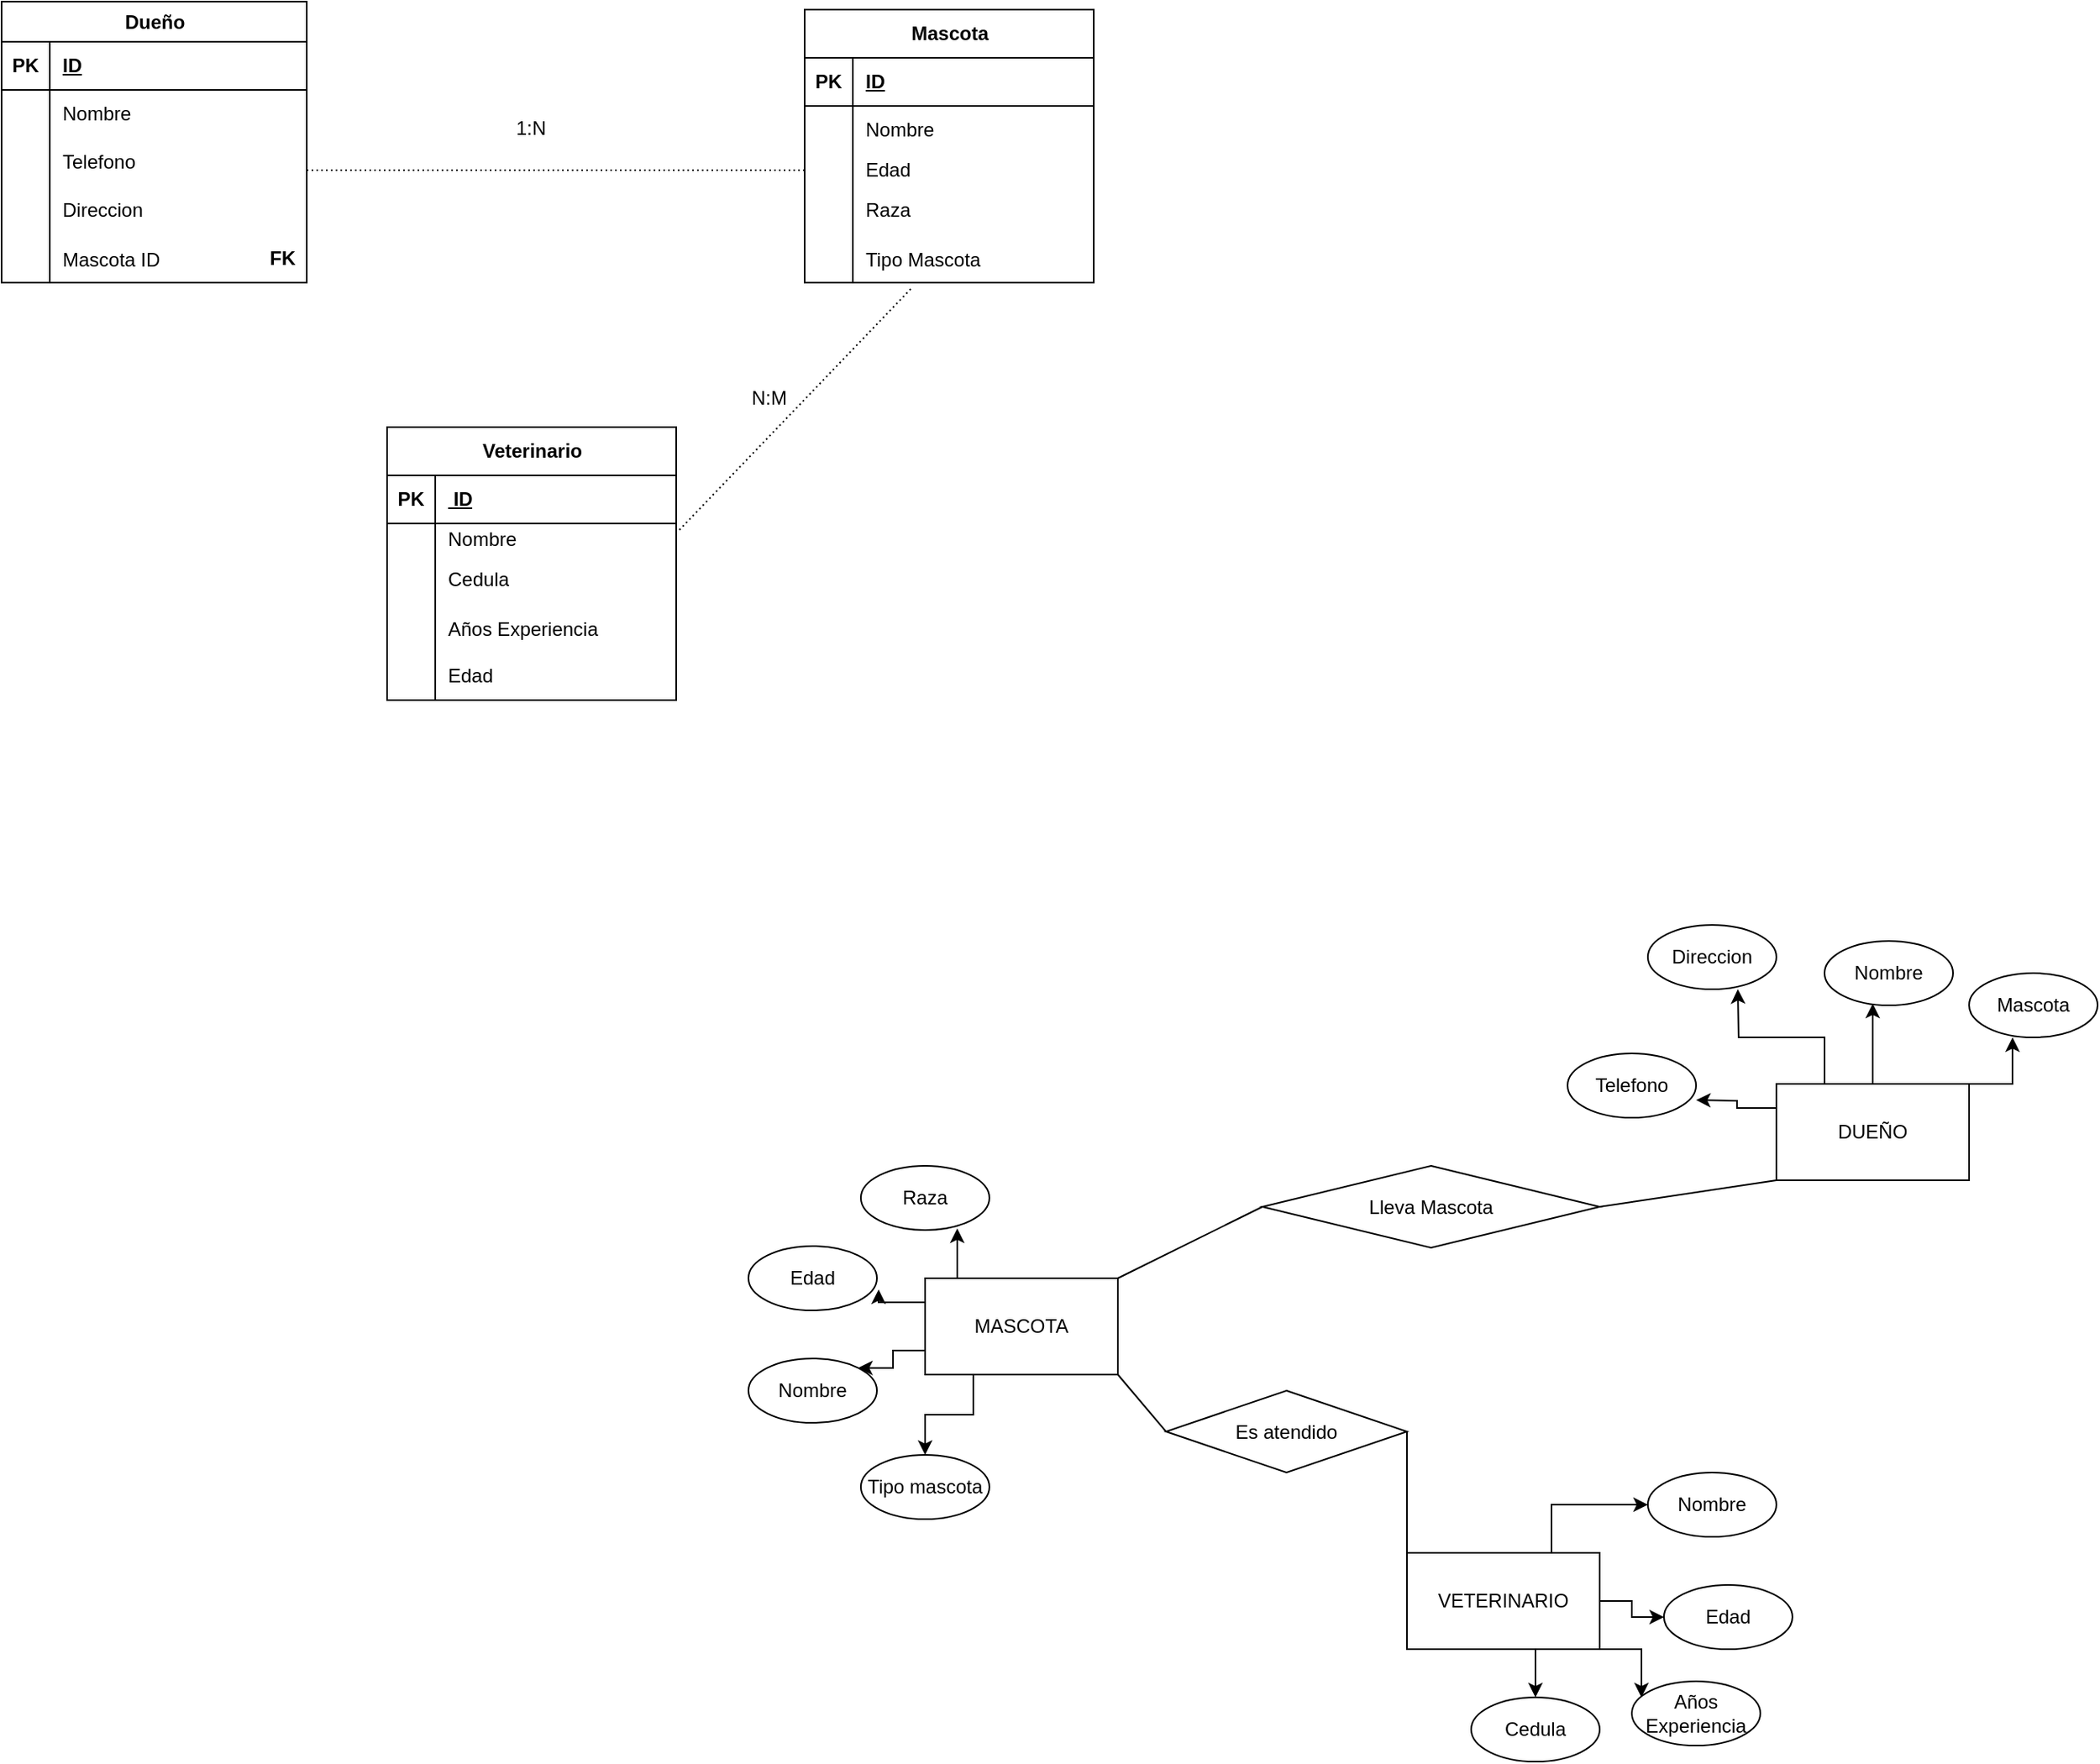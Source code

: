 <mxfile version="21.7.5" type="device">
  <diagram id="AiIgRH4AqydLGmwBVvSl" name="veterinaria">
    <mxGraphModel dx="2261" dy="1556" grid="1" gridSize="10" guides="1" tooltips="1" connect="1" arrows="1" fold="1" page="1" pageScale="1" pageWidth="850" pageHeight="1100" math="0" shadow="0">
      <root>
        <mxCell id="0" />
        <mxCell id="1" parent="0" />
        <mxCell id="RYQEPnbSnNgdc33C6SrJ-1" value="Veterinario" style="shape=table;startSize=30;container=1;collapsible=1;childLayout=tableLayout;fixedRows=1;rowLines=0;fontStyle=1;align=center;resizeLast=1;html=1;" parent="1" vertex="1">
          <mxGeometry x="-650" y="-140" width="180" height="170" as="geometry" />
        </mxCell>
        <mxCell id="RYQEPnbSnNgdc33C6SrJ-2" value="" style="shape=tableRow;horizontal=0;startSize=0;swimlaneHead=0;swimlaneBody=0;fillColor=none;collapsible=0;dropTarget=0;points=[[0,0.5],[1,0.5]];portConstraint=eastwest;top=0;left=0;right=0;bottom=1;" parent="RYQEPnbSnNgdc33C6SrJ-1" vertex="1">
          <mxGeometry y="30" width="180" height="30" as="geometry" />
        </mxCell>
        <mxCell id="RYQEPnbSnNgdc33C6SrJ-3" value="PK" style="shape=partialRectangle;connectable=0;fillColor=none;top=0;left=0;bottom=0;right=0;fontStyle=1;overflow=hidden;whiteSpace=wrap;html=1;" parent="RYQEPnbSnNgdc33C6SrJ-2" vertex="1">
          <mxGeometry width="30" height="30" as="geometry">
            <mxRectangle width="30" height="30" as="alternateBounds" />
          </mxGeometry>
        </mxCell>
        <mxCell id="RYQEPnbSnNgdc33C6SrJ-4" value="&amp;nbsp;ID" style="shape=partialRectangle;connectable=0;fillColor=none;top=0;left=0;bottom=0;right=0;align=left;spacingLeft=6;fontStyle=5;overflow=hidden;whiteSpace=wrap;html=1;" parent="RYQEPnbSnNgdc33C6SrJ-2" vertex="1">
          <mxGeometry x="30" width="150" height="30" as="geometry">
            <mxRectangle width="150" height="30" as="alternateBounds" />
          </mxGeometry>
        </mxCell>
        <mxCell id="RYQEPnbSnNgdc33C6SrJ-5" value="" style="shape=tableRow;horizontal=0;startSize=0;swimlaneHead=0;swimlaneBody=0;fillColor=none;collapsible=0;dropTarget=0;points=[[0,0.5],[1,0.5]];portConstraint=eastwest;top=0;left=0;right=0;bottom=0;" parent="RYQEPnbSnNgdc33C6SrJ-1" vertex="1">
          <mxGeometry y="60" width="180" height="20" as="geometry" />
        </mxCell>
        <mxCell id="RYQEPnbSnNgdc33C6SrJ-6" value="" style="shape=partialRectangle;connectable=0;fillColor=none;top=0;left=0;bottom=0;right=0;editable=1;overflow=hidden;whiteSpace=wrap;html=1;" parent="RYQEPnbSnNgdc33C6SrJ-5" vertex="1">
          <mxGeometry width="30" height="20" as="geometry">
            <mxRectangle width="30" height="20" as="alternateBounds" />
          </mxGeometry>
        </mxCell>
        <mxCell id="RYQEPnbSnNgdc33C6SrJ-7" value="Nombre" style="shape=partialRectangle;connectable=0;fillColor=none;top=0;left=0;bottom=0;right=0;align=left;spacingLeft=6;overflow=hidden;whiteSpace=wrap;html=1;" parent="RYQEPnbSnNgdc33C6SrJ-5" vertex="1">
          <mxGeometry x="30" width="150" height="20" as="geometry">
            <mxRectangle width="150" height="20" as="alternateBounds" />
          </mxGeometry>
        </mxCell>
        <mxCell id="RYQEPnbSnNgdc33C6SrJ-8" value="" style="shape=tableRow;horizontal=0;startSize=0;swimlaneHead=0;swimlaneBody=0;fillColor=none;collapsible=0;dropTarget=0;points=[[0,0.5],[1,0.5]];portConstraint=eastwest;top=0;left=0;right=0;bottom=0;" parent="RYQEPnbSnNgdc33C6SrJ-1" vertex="1">
          <mxGeometry y="80" width="180" height="30" as="geometry" />
        </mxCell>
        <mxCell id="RYQEPnbSnNgdc33C6SrJ-9" value="" style="shape=partialRectangle;connectable=0;fillColor=none;top=0;left=0;bottom=0;right=0;editable=1;overflow=hidden;whiteSpace=wrap;html=1;" parent="RYQEPnbSnNgdc33C6SrJ-8" vertex="1">
          <mxGeometry width="30" height="30" as="geometry">
            <mxRectangle width="30" height="30" as="alternateBounds" />
          </mxGeometry>
        </mxCell>
        <mxCell id="RYQEPnbSnNgdc33C6SrJ-10" value="Cedula" style="shape=partialRectangle;connectable=0;fillColor=none;top=0;left=0;bottom=0;right=0;align=left;spacingLeft=6;overflow=hidden;whiteSpace=wrap;html=1;" parent="RYQEPnbSnNgdc33C6SrJ-8" vertex="1">
          <mxGeometry x="30" width="150" height="30" as="geometry">
            <mxRectangle width="150" height="30" as="alternateBounds" />
          </mxGeometry>
        </mxCell>
        <mxCell id="RYQEPnbSnNgdc33C6SrJ-11" value="" style="shape=tableRow;horizontal=0;startSize=0;swimlaneHead=0;swimlaneBody=0;fillColor=none;collapsible=0;dropTarget=0;points=[[0,0.5],[1,0.5]];portConstraint=eastwest;top=0;left=0;right=0;bottom=0;" parent="RYQEPnbSnNgdc33C6SrJ-1" vertex="1">
          <mxGeometry y="110" width="180" height="30" as="geometry" />
        </mxCell>
        <mxCell id="RYQEPnbSnNgdc33C6SrJ-12" value="" style="shape=partialRectangle;connectable=0;fillColor=none;top=0;left=0;bottom=0;right=0;editable=1;overflow=hidden;" parent="RYQEPnbSnNgdc33C6SrJ-11" vertex="1">
          <mxGeometry width="30" height="30" as="geometry">
            <mxRectangle width="30" height="30" as="alternateBounds" />
          </mxGeometry>
        </mxCell>
        <mxCell id="RYQEPnbSnNgdc33C6SrJ-13" value="Años Experiencia" style="shape=partialRectangle;connectable=0;fillColor=none;top=0;left=0;bottom=0;right=0;align=left;spacingLeft=6;overflow=hidden;" parent="RYQEPnbSnNgdc33C6SrJ-11" vertex="1">
          <mxGeometry x="30" width="150" height="30" as="geometry">
            <mxRectangle width="150" height="30" as="alternateBounds" />
          </mxGeometry>
        </mxCell>
        <mxCell id="RYQEPnbSnNgdc33C6SrJ-14" value="" style="shape=tableRow;horizontal=0;startSize=0;swimlaneHead=0;swimlaneBody=0;fillColor=none;collapsible=0;dropTarget=0;points=[[0,0.5],[1,0.5]];portConstraint=eastwest;top=0;left=0;right=0;bottom=0;" parent="RYQEPnbSnNgdc33C6SrJ-1" vertex="1">
          <mxGeometry y="140" width="180" height="30" as="geometry" />
        </mxCell>
        <mxCell id="RYQEPnbSnNgdc33C6SrJ-15" value="" style="shape=partialRectangle;connectable=0;fillColor=none;top=0;left=0;bottom=0;right=0;editable=1;overflow=hidden;whiteSpace=wrap;html=1;" parent="RYQEPnbSnNgdc33C6SrJ-14" vertex="1">
          <mxGeometry width="30" height="30" as="geometry">
            <mxRectangle width="30" height="30" as="alternateBounds" />
          </mxGeometry>
        </mxCell>
        <mxCell id="RYQEPnbSnNgdc33C6SrJ-16" value="Edad" style="shape=partialRectangle;connectable=0;fillColor=none;top=0;left=0;bottom=0;right=0;align=left;spacingLeft=6;overflow=hidden;whiteSpace=wrap;html=1;" parent="RYQEPnbSnNgdc33C6SrJ-14" vertex="1">
          <mxGeometry x="30" width="150" height="30" as="geometry">
            <mxRectangle width="150" height="30" as="alternateBounds" />
          </mxGeometry>
        </mxCell>
        <mxCell id="RYQEPnbSnNgdc33C6SrJ-17" value="Mascota" style="shape=table;startSize=30;container=1;collapsible=1;childLayout=tableLayout;fixedRows=1;rowLines=0;fontStyle=1;align=center;resizeLast=1;html=1;" parent="1" vertex="1">
          <mxGeometry x="-390" y="-400" width="180" height="170" as="geometry" />
        </mxCell>
        <mxCell id="RYQEPnbSnNgdc33C6SrJ-18" value="" style="shape=tableRow;horizontal=0;startSize=0;swimlaneHead=0;swimlaneBody=0;fillColor=none;collapsible=0;dropTarget=0;points=[[0,0.5],[1,0.5]];portConstraint=eastwest;top=0;left=0;right=0;bottom=1;" parent="RYQEPnbSnNgdc33C6SrJ-17" vertex="1">
          <mxGeometry y="30" width="180" height="30" as="geometry" />
        </mxCell>
        <mxCell id="RYQEPnbSnNgdc33C6SrJ-19" value="PK" style="shape=partialRectangle;connectable=0;fillColor=none;top=0;left=0;bottom=0;right=0;fontStyle=1;overflow=hidden;whiteSpace=wrap;html=1;" parent="RYQEPnbSnNgdc33C6SrJ-18" vertex="1">
          <mxGeometry width="30" height="30" as="geometry">
            <mxRectangle width="30" height="30" as="alternateBounds" />
          </mxGeometry>
        </mxCell>
        <mxCell id="RYQEPnbSnNgdc33C6SrJ-20" value="ID" style="shape=partialRectangle;connectable=0;fillColor=none;top=0;left=0;bottom=0;right=0;align=left;spacingLeft=6;fontStyle=5;overflow=hidden;whiteSpace=wrap;html=1;" parent="RYQEPnbSnNgdc33C6SrJ-18" vertex="1">
          <mxGeometry x="30" width="150" height="30" as="geometry">
            <mxRectangle width="150" height="30" as="alternateBounds" />
          </mxGeometry>
        </mxCell>
        <mxCell id="RYQEPnbSnNgdc33C6SrJ-21" value="" style="shape=tableRow;horizontal=0;startSize=0;swimlaneHead=0;swimlaneBody=0;fillColor=none;collapsible=0;dropTarget=0;points=[[0,0.5],[1,0.5]];portConstraint=eastwest;top=0;left=0;right=0;bottom=0;" parent="RYQEPnbSnNgdc33C6SrJ-17" vertex="1">
          <mxGeometry y="60" width="180" height="30" as="geometry" />
        </mxCell>
        <mxCell id="RYQEPnbSnNgdc33C6SrJ-22" value="" style="shape=partialRectangle;connectable=0;fillColor=none;top=0;left=0;bottom=0;right=0;editable=1;overflow=hidden;whiteSpace=wrap;html=1;" parent="RYQEPnbSnNgdc33C6SrJ-21" vertex="1">
          <mxGeometry width="30" height="30" as="geometry">
            <mxRectangle width="30" height="30" as="alternateBounds" />
          </mxGeometry>
        </mxCell>
        <mxCell id="RYQEPnbSnNgdc33C6SrJ-23" value="Nombre" style="shape=partialRectangle;connectable=0;fillColor=none;top=0;left=0;bottom=0;right=0;align=left;spacingLeft=6;overflow=hidden;whiteSpace=wrap;html=1;" parent="RYQEPnbSnNgdc33C6SrJ-21" vertex="1">
          <mxGeometry x="30" width="150" height="30" as="geometry">
            <mxRectangle width="150" height="30" as="alternateBounds" />
          </mxGeometry>
        </mxCell>
        <mxCell id="RYQEPnbSnNgdc33C6SrJ-24" value="" style="shape=tableRow;horizontal=0;startSize=0;swimlaneHead=0;swimlaneBody=0;fillColor=none;collapsible=0;dropTarget=0;points=[[0,0.5],[1,0.5]];portConstraint=eastwest;top=0;left=0;right=0;bottom=0;" parent="RYQEPnbSnNgdc33C6SrJ-17" vertex="1">
          <mxGeometry y="90" width="180" height="20" as="geometry" />
        </mxCell>
        <mxCell id="RYQEPnbSnNgdc33C6SrJ-25" value="" style="shape=partialRectangle;connectable=0;fillColor=none;top=0;left=0;bottom=0;right=0;editable=1;overflow=hidden;whiteSpace=wrap;html=1;" parent="RYQEPnbSnNgdc33C6SrJ-24" vertex="1">
          <mxGeometry width="30" height="20" as="geometry">
            <mxRectangle width="30" height="20" as="alternateBounds" />
          </mxGeometry>
        </mxCell>
        <mxCell id="RYQEPnbSnNgdc33C6SrJ-26" value="Edad" style="shape=partialRectangle;connectable=0;fillColor=none;top=0;left=0;bottom=0;right=0;align=left;spacingLeft=6;overflow=hidden;whiteSpace=wrap;html=1;" parent="RYQEPnbSnNgdc33C6SrJ-24" vertex="1">
          <mxGeometry x="30" width="150" height="20" as="geometry">
            <mxRectangle width="150" height="20" as="alternateBounds" />
          </mxGeometry>
        </mxCell>
        <mxCell id="RYQEPnbSnNgdc33C6SrJ-27" value="" style="shape=tableRow;horizontal=0;startSize=0;swimlaneHead=0;swimlaneBody=0;fillColor=none;collapsible=0;dropTarget=0;points=[[0,0.5],[1,0.5]];portConstraint=eastwest;top=0;left=0;right=0;bottom=0;" parent="RYQEPnbSnNgdc33C6SrJ-17" vertex="1">
          <mxGeometry y="110" width="180" height="30" as="geometry" />
        </mxCell>
        <mxCell id="RYQEPnbSnNgdc33C6SrJ-28" value="" style="shape=partialRectangle;connectable=0;fillColor=none;top=0;left=0;bottom=0;right=0;editable=1;overflow=hidden;whiteSpace=wrap;html=1;" parent="RYQEPnbSnNgdc33C6SrJ-27" vertex="1">
          <mxGeometry width="30" height="30" as="geometry">
            <mxRectangle width="30" height="30" as="alternateBounds" />
          </mxGeometry>
        </mxCell>
        <mxCell id="RYQEPnbSnNgdc33C6SrJ-29" value="Raza" style="shape=partialRectangle;connectable=0;fillColor=none;top=0;left=0;bottom=0;right=0;align=left;spacingLeft=6;overflow=hidden;whiteSpace=wrap;html=1;" parent="RYQEPnbSnNgdc33C6SrJ-27" vertex="1">
          <mxGeometry x="30" width="150" height="30" as="geometry">
            <mxRectangle width="150" height="30" as="alternateBounds" />
          </mxGeometry>
        </mxCell>
        <mxCell id="RYQEPnbSnNgdc33C6SrJ-30" value="" style="shape=tableRow;horizontal=0;startSize=0;swimlaneHead=0;swimlaneBody=0;fillColor=none;collapsible=0;dropTarget=0;points=[[0,0.5],[1,0.5]];portConstraint=eastwest;top=0;left=0;right=0;bottom=0;" parent="RYQEPnbSnNgdc33C6SrJ-17" vertex="1">
          <mxGeometry y="140" width="180" height="30" as="geometry" />
        </mxCell>
        <mxCell id="RYQEPnbSnNgdc33C6SrJ-31" value="" style="shape=partialRectangle;connectable=0;fillColor=none;top=0;left=0;bottom=0;right=0;editable=1;overflow=hidden;" parent="RYQEPnbSnNgdc33C6SrJ-30" vertex="1">
          <mxGeometry width="30" height="30" as="geometry">
            <mxRectangle width="30" height="30" as="alternateBounds" />
          </mxGeometry>
        </mxCell>
        <mxCell id="RYQEPnbSnNgdc33C6SrJ-32" value="Tipo Mascota" style="shape=partialRectangle;connectable=0;fillColor=none;top=0;left=0;bottom=0;right=0;align=left;spacingLeft=6;overflow=hidden;" parent="RYQEPnbSnNgdc33C6SrJ-30" vertex="1">
          <mxGeometry x="30" width="150" height="30" as="geometry">
            <mxRectangle width="150" height="30" as="alternateBounds" />
          </mxGeometry>
        </mxCell>
        <mxCell id="RYQEPnbSnNgdc33C6SrJ-33" value="Dueño" style="shape=table;startSize=25;container=1;collapsible=1;childLayout=tableLayout;fixedRows=1;rowLines=0;fontStyle=1;align=center;resizeLast=1;html=1;" parent="1" vertex="1">
          <mxGeometry x="-890" y="-405" width="190" height="175" as="geometry">
            <mxRectangle x="-880" y="-405" width="80" height="30" as="alternateBounds" />
          </mxGeometry>
        </mxCell>
        <mxCell id="RYQEPnbSnNgdc33C6SrJ-34" value="" style="shape=tableRow;horizontal=0;startSize=0;swimlaneHead=0;swimlaneBody=0;fillColor=none;collapsible=0;dropTarget=0;points=[[0,0.5],[1,0.5]];portConstraint=eastwest;top=0;left=0;right=0;bottom=1;" parent="RYQEPnbSnNgdc33C6SrJ-33" vertex="1">
          <mxGeometry y="25" width="190" height="30" as="geometry" />
        </mxCell>
        <mxCell id="RYQEPnbSnNgdc33C6SrJ-35" value="PK" style="shape=partialRectangle;connectable=0;fillColor=none;top=0;left=0;bottom=0;right=0;fontStyle=1;overflow=hidden;whiteSpace=wrap;html=1;" parent="RYQEPnbSnNgdc33C6SrJ-34" vertex="1">
          <mxGeometry width="30" height="30" as="geometry">
            <mxRectangle width="30" height="30" as="alternateBounds" />
          </mxGeometry>
        </mxCell>
        <mxCell id="RYQEPnbSnNgdc33C6SrJ-36" value="ID" style="shape=partialRectangle;connectable=0;fillColor=none;top=0;left=0;bottom=0;right=0;align=left;spacingLeft=6;fontStyle=5;overflow=hidden;whiteSpace=wrap;html=1;" parent="RYQEPnbSnNgdc33C6SrJ-34" vertex="1">
          <mxGeometry x="30" width="160" height="30" as="geometry">
            <mxRectangle width="160" height="30" as="alternateBounds" />
          </mxGeometry>
        </mxCell>
        <mxCell id="RYQEPnbSnNgdc33C6SrJ-37" value="" style="shape=tableRow;horizontal=0;startSize=0;swimlaneHead=0;swimlaneBody=0;fillColor=none;collapsible=0;dropTarget=0;points=[[0,0.5],[1,0.5]];portConstraint=eastwest;top=0;left=0;right=0;bottom=0;" parent="RYQEPnbSnNgdc33C6SrJ-33" vertex="1">
          <mxGeometry y="55" width="190" height="30" as="geometry" />
        </mxCell>
        <mxCell id="RYQEPnbSnNgdc33C6SrJ-38" value="" style="shape=partialRectangle;connectable=0;fillColor=none;top=0;left=0;bottom=0;right=0;editable=1;overflow=hidden;whiteSpace=wrap;html=1;" parent="RYQEPnbSnNgdc33C6SrJ-37" vertex="1">
          <mxGeometry width="30" height="30" as="geometry">
            <mxRectangle width="30" height="30" as="alternateBounds" />
          </mxGeometry>
        </mxCell>
        <mxCell id="RYQEPnbSnNgdc33C6SrJ-39" value="Nombre" style="shape=partialRectangle;connectable=0;fillColor=none;top=0;left=0;bottom=0;right=0;align=left;spacingLeft=6;overflow=hidden;whiteSpace=wrap;html=1;" parent="RYQEPnbSnNgdc33C6SrJ-37" vertex="1">
          <mxGeometry x="30" width="160" height="30" as="geometry">
            <mxRectangle width="160" height="30" as="alternateBounds" />
          </mxGeometry>
        </mxCell>
        <mxCell id="RYQEPnbSnNgdc33C6SrJ-40" value="" style="shape=tableRow;horizontal=0;startSize=0;swimlaneHead=0;swimlaneBody=0;fillColor=none;collapsible=0;dropTarget=0;points=[[0,0.5],[1,0.5]];portConstraint=eastwest;top=0;left=0;right=0;bottom=0;" parent="RYQEPnbSnNgdc33C6SrJ-33" vertex="1">
          <mxGeometry y="85" width="190" height="30" as="geometry" />
        </mxCell>
        <mxCell id="RYQEPnbSnNgdc33C6SrJ-41" value="" style="shape=partialRectangle;connectable=0;fillColor=none;top=0;left=0;bottom=0;right=0;editable=1;overflow=hidden;whiteSpace=wrap;html=1;" parent="RYQEPnbSnNgdc33C6SrJ-40" vertex="1">
          <mxGeometry width="30" height="30" as="geometry">
            <mxRectangle width="30" height="30" as="alternateBounds" />
          </mxGeometry>
        </mxCell>
        <mxCell id="RYQEPnbSnNgdc33C6SrJ-42" value="Telefono" style="shape=partialRectangle;connectable=0;fillColor=none;top=0;left=0;bottom=0;right=0;align=left;spacingLeft=6;overflow=hidden;whiteSpace=wrap;html=1;" parent="RYQEPnbSnNgdc33C6SrJ-40" vertex="1">
          <mxGeometry x="30" width="160" height="30" as="geometry">
            <mxRectangle width="160" height="30" as="alternateBounds" />
          </mxGeometry>
        </mxCell>
        <mxCell id="RYQEPnbSnNgdc33C6SrJ-43" value="" style="shape=tableRow;horizontal=0;startSize=0;swimlaneHead=0;swimlaneBody=0;fillColor=none;collapsible=0;dropTarget=0;points=[[0,0.5],[1,0.5]];portConstraint=eastwest;top=0;left=0;right=0;bottom=0;" parent="RYQEPnbSnNgdc33C6SrJ-33" vertex="1">
          <mxGeometry y="115" width="190" height="30" as="geometry" />
        </mxCell>
        <mxCell id="RYQEPnbSnNgdc33C6SrJ-44" value="" style="shape=partialRectangle;connectable=0;fillColor=none;top=0;left=0;bottom=0;right=0;editable=1;overflow=hidden;whiteSpace=wrap;html=1;" parent="RYQEPnbSnNgdc33C6SrJ-43" vertex="1">
          <mxGeometry width="30" height="30" as="geometry">
            <mxRectangle width="30" height="30" as="alternateBounds" />
          </mxGeometry>
        </mxCell>
        <mxCell id="RYQEPnbSnNgdc33C6SrJ-45" value="Direccion" style="shape=partialRectangle;connectable=0;fillColor=none;top=0;left=0;bottom=0;right=0;align=left;spacingLeft=6;overflow=hidden;whiteSpace=wrap;html=1;" parent="RYQEPnbSnNgdc33C6SrJ-43" vertex="1">
          <mxGeometry x="30" width="160" height="30" as="geometry">
            <mxRectangle width="160" height="30" as="alternateBounds" />
          </mxGeometry>
        </mxCell>
        <mxCell id="RYQEPnbSnNgdc33C6SrJ-46" value="" style="shape=tableRow;horizontal=0;startSize=0;swimlaneHead=0;swimlaneBody=0;fillColor=none;collapsible=0;dropTarget=0;points=[[0,0.5],[1,0.5]];portConstraint=eastwest;top=0;left=0;right=0;bottom=0;" parent="RYQEPnbSnNgdc33C6SrJ-33" vertex="1">
          <mxGeometry y="145" width="190" height="30" as="geometry" />
        </mxCell>
        <mxCell id="RYQEPnbSnNgdc33C6SrJ-47" value="" style="shape=partialRectangle;connectable=0;fillColor=none;top=0;left=0;bottom=0;right=0;editable=1;overflow=hidden;" parent="RYQEPnbSnNgdc33C6SrJ-46" vertex="1">
          <mxGeometry width="30" height="30" as="geometry">
            <mxRectangle width="30" height="30" as="alternateBounds" />
          </mxGeometry>
        </mxCell>
        <mxCell id="RYQEPnbSnNgdc33C6SrJ-48" value="Mascota ID" style="shape=partialRectangle;connectable=0;fillColor=none;top=0;left=0;bottom=0;right=0;align=left;spacingLeft=6;overflow=hidden;" parent="RYQEPnbSnNgdc33C6SrJ-46" vertex="1">
          <mxGeometry x="30" width="160" height="30" as="geometry">
            <mxRectangle width="160" height="30" as="alternateBounds" />
          </mxGeometry>
        </mxCell>
        <mxCell id="RYQEPnbSnNgdc33C6SrJ-49" value="FK" style="shape=partialRectangle;connectable=0;fillColor=none;top=0;left=0;bottom=0;right=0;fontStyle=1;overflow=hidden;whiteSpace=wrap;html=1;" parent="1" vertex="1">
          <mxGeometry x="-730" y="-260" width="30" height="30" as="geometry">
            <mxRectangle width="30" height="30" as="alternateBounds" />
          </mxGeometry>
        </mxCell>
        <mxCell id="RYQEPnbSnNgdc33C6SrJ-50" value="" style="endArrow=none;html=1;rounded=0;dashed=1;dashPattern=1 2;entryX=0.372;entryY=1.1;entryDx=0;entryDy=0;entryPerimeter=0;exitX=1.011;exitY=0.2;exitDx=0;exitDy=0;exitPerimeter=0;" parent="1" source="RYQEPnbSnNgdc33C6SrJ-5" target="RYQEPnbSnNgdc33C6SrJ-30" edge="1">
          <mxGeometry relative="1" as="geometry">
            <mxPoint x="-480" y="-140" as="sourcePoint" />
            <mxPoint x="-320" y="-140" as="targetPoint" />
          </mxGeometry>
        </mxCell>
        <mxCell id="RYQEPnbSnNgdc33C6SrJ-51" value="1:N" style="resizable=0;html=1;whiteSpace=wrap;align=right;verticalAlign=bottom;" parent="RYQEPnbSnNgdc33C6SrJ-50" connectable="0" vertex="1">
          <mxGeometry x="1" relative="1" as="geometry">
            <mxPoint x="-227" y="-90" as="offset" />
          </mxGeometry>
        </mxCell>
        <mxCell id="RYQEPnbSnNgdc33C6SrJ-52" value="" style="endArrow=none;html=1;rounded=0;dashed=1;dashPattern=1 2;entryX=0;entryY=0.5;entryDx=0;entryDy=0;" parent="1" target="RYQEPnbSnNgdc33C6SrJ-24" edge="1">
          <mxGeometry relative="1" as="geometry">
            <mxPoint x="-700" y="-300" as="sourcePoint" />
            <mxPoint x="-690" y="-300" as="targetPoint" />
          </mxGeometry>
        </mxCell>
        <mxCell id="RYQEPnbSnNgdc33C6SrJ-53" value="N:M" style="resizable=0;html=1;whiteSpace=wrap;align=right;verticalAlign=bottom;" parent="RYQEPnbSnNgdc33C6SrJ-52" connectable="0" vertex="1">
          <mxGeometry x="1" relative="1" as="geometry">
            <mxPoint x="-10" y="150" as="offset" />
          </mxGeometry>
        </mxCell>
        <mxCell id="GdO7ia0Mu4C2ZI-RlAYB-1" style="edgeStyle=orthogonalEdgeStyle;rounded=0;orthogonalLoop=1;jettySize=auto;html=1;exitX=0.25;exitY=0;exitDx=0;exitDy=0;entryX=0.75;entryY=0.975;entryDx=0;entryDy=0;entryPerimeter=0;" parent="1" source="GdO7ia0Mu4C2ZI-RlAYB-5" target="GdO7ia0Mu4C2ZI-RlAYB-20" edge="1">
          <mxGeometry relative="1" as="geometry" />
        </mxCell>
        <mxCell id="GdO7ia0Mu4C2ZI-RlAYB-2" style="edgeStyle=orthogonalEdgeStyle;rounded=0;orthogonalLoop=1;jettySize=auto;html=1;exitX=0;exitY=0.25;exitDx=0;exitDy=0;entryX=1.013;entryY=0.675;entryDx=0;entryDy=0;entryPerimeter=0;" parent="1" source="GdO7ia0Mu4C2ZI-RlAYB-5" target="GdO7ia0Mu4C2ZI-RlAYB-18" edge="1">
          <mxGeometry relative="1" as="geometry" />
        </mxCell>
        <mxCell id="GdO7ia0Mu4C2ZI-RlAYB-3" style="edgeStyle=orthogonalEdgeStyle;rounded=0;orthogonalLoop=1;jettySize=auto;html=1;exitX=0;exitY=0.75;exitDx=0;exitDy=0;entryX=1;entryY=0;entryDx=0;entryDy=0;" parent="1" source="GdO7ia0Mu4C2ZI-RlAYB-5" target="GdO7ia0Mu4C2ZI-RlAYB-16" edge="1">
          <mxGeometry relative="1" as="geometry" />
        </mxCell>
        <mxCell id="GdO7ia0Mu4C2ZI-RlAYB-4" style="edgeStyle=orthogonalEdgeStyle;rounded=0;orthogonalLoop=1;jettySize=auto;html=1;exitX=0.25;exitY=1;exitDx=0;exitDy=0;entryX=0.5;entryY=0;entryDx=0;entryDy=0;" parent="1" source="GdO7ia0Mu4C2ZI-RlAYB-5" target="GdO7ia0Mu4C2ZI-RlAYB-17" edge="1">
          <mxGeometry relative="1" as="geometry" />
        </mxCell>
        <mxCell id="GdO7ia0Mu4C2ZI-RlAYB-5" value="MASCOTA" style="rounded=0;whiteSpace=wrap;html=1;" parent="1" vertex="1">
          <mxGeometry x="-315" y="390" width="120" height="60" as="geometry" />
        </mxCell>
        <mxCell id="GdO7ia0Mu4C2ZI-RlAYB-6" style="edgeStyle=orthogonalEdgeStyle;rounded=0;orthogonalLoop=1;jettySize=auto;html=1;exitX=0;exitY=0.25;exitDx=0;exitDy=0;entryX=1;entryY=0.5;entryDx=0;entryDy=0;" parent="1" source="GdO7ia0Mu4C2ZI-RlAYB-10" edge="1">
          <mxGeometry relative="1" as="geometry">
            <mxPoint x="165" y="279" as="targetPoint" />
          </mxGeometry>
        </mxCell>
        <mxCell id="GdO7ia0Mu4C2ZI-RlAYB-7" style="edgeStyle=orthogonalEdgeStyle;rounded=0;orthogonalLoop=1;jettySize=auto;html=1;exitX=0.25;exitY=0;exitDx=0;exitDy=0;entryX=0.95;entryY=0.775;entryDx=0;entryDy=0;entryPerimeter=0;" parent="1" source="GdO7ia0Mu4C2ZI-RlAYB-10" edge="1">
          <mxGeometry relative="1" as="geometry">
            <mxPoint x="191" y="210" as="targetPoint" />
          </mxGeometry>
        </mxCell>
        <mxCell id="GdO7ia0Mu4C2ZI-RlAYB-8" style="edgeStyle=orthogonalEdgeStyle;rounded=0;orthogonalLoop=1;jettySize=auto;html=1;exitX=0.5;exitY=0;exitDx=0;exitDy=0;" parent="1" source="GdO7ia0Mu4C2ZI-RlAYB-10" edge="1">
          <mxGeometry relative="1" as="geometry">
            <mxPoint x="275" y="219" as="targetPoint" />
          </mxGeometry>
        </mxCell>
        <mxCell id="GdO7ia0Mu4C2ZI-RlAYB-9" style="edgeStyle=orthogonalEdgeStyle;rounded=0;orthogonalLoop=1;jettySize=auto;html=1;exitX=1;exitY=0;exitDx=0;exitDy=0;entryX=0.213;entryY=1.025;entryDx=0;entryDy=0;entryPerimeter=0;" parent="1" source="GdO7ia0Mu4C2ZI-RlAYB-10" edge="1">
          <mxGeometry relative="1" as="geometry">
            <mxPoint x="362.04" y="240" as="targetPoint" />
          </mxGeometry>
        </mxCell>
        <mxCell id="GdO7ia0Mu4C2ZI-RlAYB-10" value="DUEÑO" style="rounded=0;whiteSpace=wrap;html=1;fontStyle=0" parent="1" vertex="1">
          <mxGeometry x="215" y="269" width="120" height="60" as="geometry" />
        </mxCell>
        <mxCell id="GdO7ia0Mu4C2ZI-RlAYB-11" style="edgeStyle=orthogonalEdgeStyle;rounded=0;orthogonalLoop=1;jettySize=auto;html=1;exitX=0.75;exitY=0;exitDx=0;exitDy=0;entryX=0;entryY=0.5;entryDx=0;entryDy=0;" parent="1" source="GdO7ia0Mu4C2ZI-RlAYB-15" target="GdO7ia0Mu4C2ZI-RlAYB-24" edge="1">
          <mxGeometry relative="1" as="geometry" />
        </mxCell>
        <mxCell id="GdO7ia0Mu4C2ZI-RlAYB-12" style="edgeStyle=orthogonalEdgeStyle;rounded=0;orthogonalLoop=1;jettySize=auto;html=1;exitX=1;exitY=0.5;exitDx=0;exitDy=0;entryX=0;entryY=0.5;entryDx=0;entryDy=0;" parent="1" source="GdO7ia0Mu4C2ZI-RlAYB-15" target="GdO7ia0Mu4C2ZI-RlAYB-25" edge="1">
          <mxGeometry relative="1" as="geometry" />
        </mxCell>
        <mxCell id="GdO7ia0Mu4C2ZI-RlAYB-13" style="edgeStyle=orthogonalEdgeStyle;rounded=0;orthogonalLoop=1;jettySize=auto;html=1;exitX=1;exitY=1;exitDx=0;exitDy=0;entryX=0.075;entryY=0.25;entryDx=0;entryDy=0;entryPerimeter=0;" parent="1" source="GdO7ia0Mu4C2ZI-RlAYB-15" target="GdO7ia0Mu4C2ZI-RlAYB-26" edge="1">
          <mxGeometry relative="1" as="geometry" />
        </mxCell>
        <mxCell id="GdO7ia0Mu4C2ZI-RlAYB-14" style="edgeStyle=orthogonalEdgeStyle;rounded=0;orthogonalLoop=1;jettySize=auto;html=1;exitX=0.75;exitY=1;exitDx=0;exitDy=0;entryX=0.5;entryY=0;entryDx=0;entryDy=0;" parent="1" source="GdO7ia0Mu4C2ZI-RlAYB-15" target="GdO7ia0Mu4C2ZI-RlAYB-27" edge="1">
          <mxGeometry relative="1" as="geometry" />
        </mxCell>
        <mxCell id="GdO7ia0Mu4C2ZI-RlAYB-15" value="VETERINARIO" style="rounded=0;whiteSpace=wrap;html=1;" parent="1" vertex="1">
          <mxGeometry x="-15" y="561" width="120" height="60" as="geometry" />
        </mxCell>
        <mxCell id="GdO7ia0Mu4C2ZI-RlAYB-16" value="Nombre" style="ellipse;whiteSpace=wrap;html=1;" parent="1" vertex="1">
          <mxGeometry x="-425" y="440" width="80" height="40" as="geometry" />
        </mxCell>
        <mxCell id="GdO7ia0Mu4C2ZI-RlAYB-17" value="Tipo mascota" style="ellipse;whiteSpace=wrap;html=1;" parent="1" vertex="1">
          <mxGeometry x="-355" y="500" width="80" height="40" as="geometry" />
        </mxCell>
        <mxCell id="GdO7ia0Mu4C2ZI-RlAYB-18" value="Edad" style="ellipse;whiteSpace=wrap;html=1;" parent="1" vertex="1">
          <mxGeometry x="-425" y="370" width="80" height="40" as="geometry" />
        </mxCell>
        <mxCell id="GdO7ia0Mu4C2ZI-RlAYB-19" value="Nombre" style="ellipse;whiteSpace=wrap;html=1;" parent="1" vertex="1">
          <mxGeometry x="245" y="180" width="80" height="40" as="geometry" />
        </mxCell>
        <mxCell id="GdO7ia0Mu4C2ZI-RlAYB-20" value="Raza" style="ellipse;whiteSpace=wrap;html=1;" parent="1" vertex="1">
          <mxGeometry x="-355" y="320" width="80" height="40" as="geometry" />
        </mxCell>
        <mxCell id="GdO7ia0Mu4C2ZI-RlAYB-21" value="Telefono" style="ellipse;whiteSpace=wrap;html=1;" parent="1" vertex="1">
          <mxGeometry x="85" y="250" width="80" height="40" as="geometry" />
        </mxCell>
        <mxCell id="GdO7ia0Mu4C2ZI-RlAYB-22" value="Direccion" style="ellipse;whiteSpace=wrap;html=1;" parent="1" vertex="1">
          <mxGeometry x="135" y="170" width="80" height="40" as="geometry" />
        </mxCell>
        <mxCell id="GdO7ia0Mu4C2ZI-RlAYB-23" value="Mascota" style="ellipse;whiteSpace=wrap;html=1;" parent="1" vertex="1">
          <mxGeometry x="335" y="200" width="80" height="40" as="geometry" />
        </mxCell>
        <mxCell id="GdO7ia0Mu4C2ZI-RlAYB-24" value="Nombre" style="ellipse;whiteSpace=wrap;html=1;" parent="1" vertex="1">
          <mxGeometry x="135" y="511" width="80" height="40" as="geometry" />
        </mxCell>
        <mxCell id="GdO7ia0Mu4C2ZI-RlAYB-25" value="Edad" style="ellipse;whiteSpace=wrap;html=1;" parent="1" vertex="1">
          <mxGeometry x="145" y="581" width="80" height="40" as="geometry" />
        </mxCell>
        <mxCell id="GdO7ia0Mu4C2ZI-RlAYB-26" value="Años Experiencia" style="ellipse;whiteSpace=wrap;html=1;" parent="1" vertex="1">
          <mxGeometry x="125" y="641" width="80" height="40" as="geometry" />
        </mxCell>
        <mxCell id="GdO7ia0Mu4C2ZI-RlAYB-27" value="Cedula" style="ellipse;whiteSpace=wrap;html=1;" parent="1" vertex="1">
          <mxGeometry x="25" y="651" width="80" height="40" as="geometry" />
        </mxCell>
        <mxCell id="GdO7ia0Mu4C2ZI-RlAYB-28" value="Lleva Mascota" style="rhombus;whiteSpace=wrap;html=1;" parent="1" vertex="1">
          <mxGeometry x="-105" y="320" width="210" height="51" as="geometry" />
        </mxCell>
        <mxCell id="GdO7ia0Mu4C2ZI-RlAYB-29" value="Es atendido" style="rhombus;whiteSpace=wrap;html=1;" parent="1" vertex="1">
          <mxGeometry x="-165" y="460" width="150" height="51" as="geometry" />
        </mxCell>
        <mxCell id="GdO7ia0Mu4C2ZI-RlAYB-30" value="" style="endArrow=none;html=1;rounded=0;entryX=0;entryY=1;entryDx=0;entryDy=0;exitX=1;exitY=0.5;exitDx=0;exitDy=0;" parent="1" source="GdO7ia0Mu4C2ZI-RlAYB-28" target="GdO7ia0Mu4C2ZI-RlAYB-10" edge="1">
          <mxGeometry width="50" height="50" relative="1" as="geometry">
            <mxPoint x="165" y="330" as="sourcePoint" />
            <mxPoint x="325" y="290" as="targetPoint" />
          </mxGeometry>
        </mxCell>
        <mxCell id="GdO7ia0Mu4C2ZI-RlAYB-31" value="" style="endArrow=none;html=1;rounded=0;entryX=0;entryY=0.5;entryDx=0;entryDy=0;" parent="1" target="GdO7ia0Mu4C2ZI-RlAYB-28" edge="1">
          <mxGeometry width="50" height="50" relative="1" as="geometry">
            <mxPoint x="-195" y="390" as="sourcePoint" />
            <mxPoint x="-115" y="360" as="targetPoint" />
          </mxGeometry>
        </mxCell>
        <mxCell id="GdO7ia0Mu4C2ZI-RlAYB-32" value="" style="endArrow=none;html=1;rounded=0;exitX=0;exitY=0.5;exitDx=0;exitDy=0;entryX=1;entryY=1;entryDx=0;entryDy=0;" parent="1" source="GdO7ia0Mu4C2ZI-RlAYB-29" target="GdO7ia0Mu4C2ZI-RlAYB-5" edge="1">
          <mxGeometry width="50" height="50" relative="1" as="geometry">
            <mxPoint x="-25" y="420" as="sourcePoint" />
            <mxPoint x="25" y="370" as="targetPoint" />
          </mxGeometry>
        </mxCell>
        <mxCell id="GdO7ia0Mu4C2ZI-RlAYB-33" value="" style="endArrow=none;html=1;rounded=0;exitX=1;exitY=0.5;exitDx=0;exitDy=0;entryX=0;entryY=0;entryDx=0;entryDy=0;" parent="1" source="GdO7ia0Mu4C2ZI-RlAYB-29" target="GdO7ia0Mu4C2ZI-RlAYB-15" edge="1">
          <mxGeometry width="50" height="50" relative="1" as="geometry">
            <mxPoint x="-145" y="575" as="sourcePoint" />
            <mxPoint x="105" y="660" as="targetPoint" />
          </mxGeometry>
        </mxCell>
      </root>
    </mxGraphModel>
  </diagram>
</mxfile>
